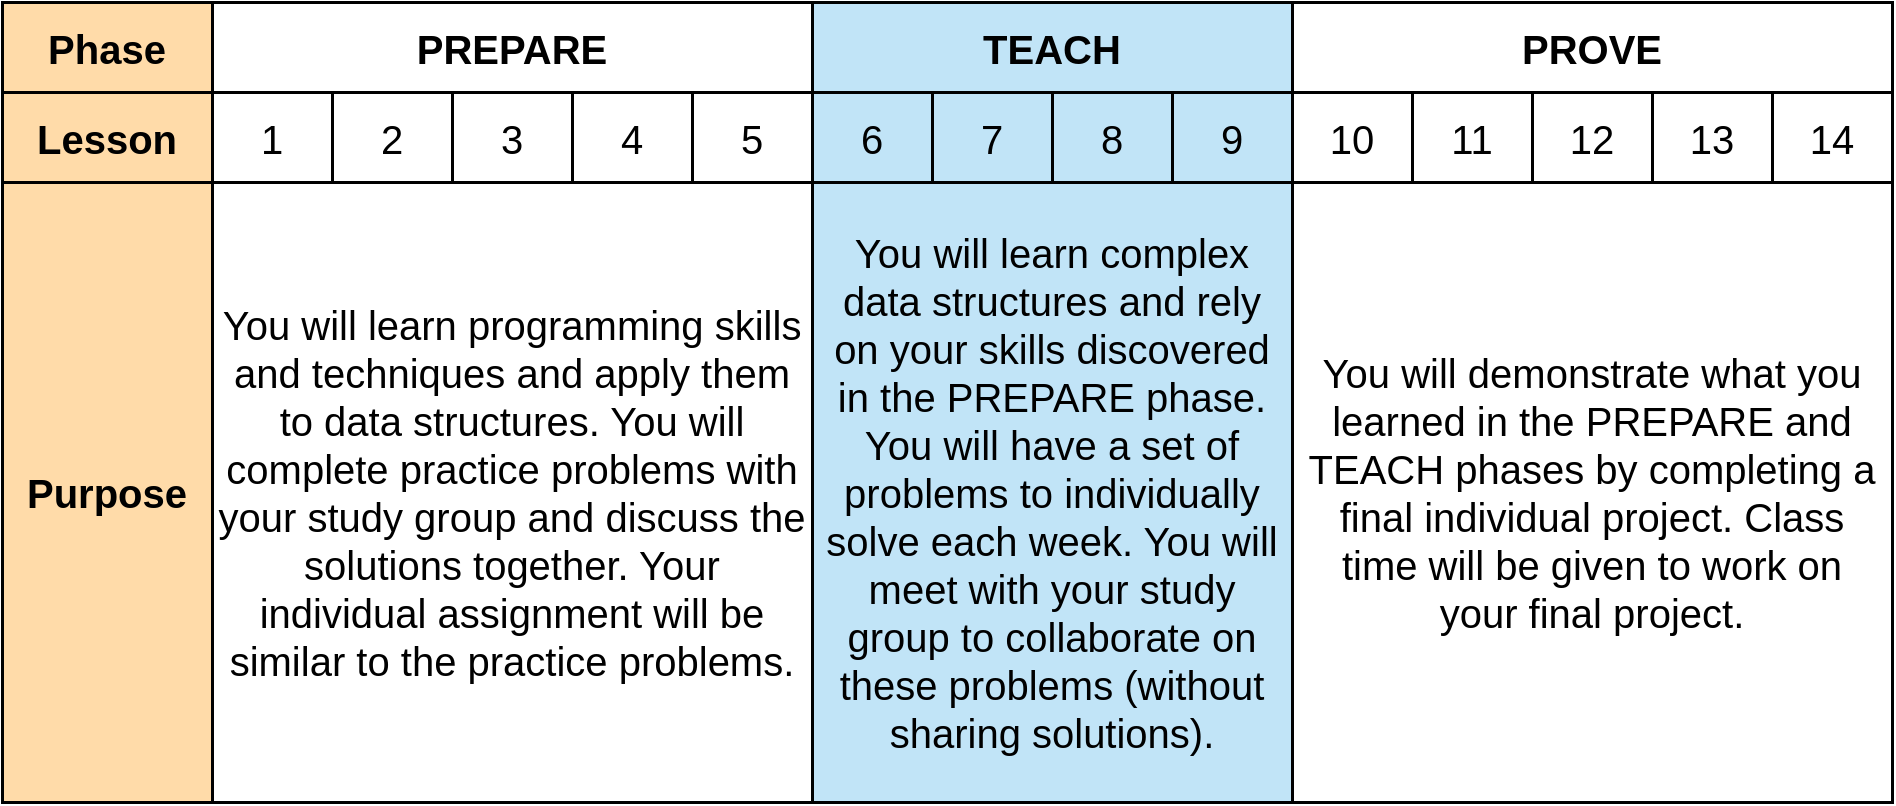 <?xml version="1.0" encoding="UTF-8"?><mxfile type="Lucidchart-Import" version="17.1.4"><diagram name="Page 1" id="0"><mxGraphModel page="1" pageWidth="1020" pageHeight="1320" grid="1" gridSize="15"><root><mxCell id="0"/><mxCell id="1" parent="0"/><UserObject label="PREPARE" lucidchartObjectId="bTFUx16rNIRS" id="2"><mxCell style="html=1;overflow=block;blockSpacing=1;whiteSpace=wrap;fontSize=20;fontColor=default;fontStyle=1;spacing=3.8;strokeOpacity=100;fillOpacity=0;fillColor=#000000;strokeWidth=1.5;" vertex="1" parent="1"><mxGeometry x="165" y="75" width="300" height="45" as="geometry"/></mxCell></UserObject><UserObject label="TEACH" lucidchartObjectId="bTFUvBlyLuMR" id="3"><mxCell style="html=1;overflow=block;blockSpacing=1;whiteSpace=wrap;fontSize=20;fontColor=default;fontStyle=1;spacing=3.8;strokeOpacity=100;fillOpacity=100;fillColor=#c1e4f7;strokeWidth=1.5;" vertex="1" parent="1"><mxGeometry x="465" y="75" width="240" height="45" as="geometry"/></mxCell></UserObject><UserObject label="PROVE" lucidchartObjectId="bTFUgWBammmq" id="4"><mxCell style="html=1;overflow=block;blockSpacing=1;whiteSpace=wrap;fontSize=20;fontColor=default;fontStyle=1;spacing=3.8;strokeOpacity=100;strokeWidth=1.5;" vertex="1" parent="1"><mxGeometry x="705" y="75" width="300" height="45" as="geometry"/></mxCell></UserObject><UserObject label="1" lucidchartObjectId="bTFUlgAV97_L" id="5"><mxCell style="html=1;overflow=block;blockSpacing=1;whiteSpace=wrap;fontSize=20;fontColor=default;spacing=3.8;strokeOpacity=100;fillOpacity=0;fillColor=#000000;strokeWidth=1.5;" vertex="1" parent="1"><mxGeometry x="165" y="120" width="60" height="45" as="geometry"/></mxCell></UserObject><UserObject label="2" lucidchartObjectId="bTFUudF_VFk1" id="6"><mxCell style="html=1;overflow=block;blockSpacing=1;whiteSpace=wrap;fontSize=20;fontColor=default;spacing=3.8;strokeOpacity=100;fillOpacity=0;fillColor=#000000;strokeWidth=1.5;" vertex="1" parent="1"><mxGeometry x="225" y="120" width="60" height="45" as="geometry"/></mxCell></UserObject><UserObject label="3" lucidchartObjectId="bTFU.nCiRm6d" id="7"><mxCell style="html=1;overflow=block;blockSpacing=1;whiteSpace=wrap;fontSize=20;fontColor=default;spacing=3.8;strokeOpacity=100;fillOpacity=0;fillColor=#000000;strokeWidth=1.5;" vertex="1" parent="1"><mxGeometry x="285" y="120" width="60" height="45" as="geometry"/></mxCell></UserObject><UserObject label="4" lucidchartObjectId="bTFUDHNgR0b3" id="8"><mxCell style="html=1;overflow=block;blockSpacing=1;whiteSpace=wrap;fontSize=20;fontColor=default;spacing=3.8;strokeOpacity=100;fillOpacity=0;fillColor=#000000;strokeWidth=1.5;" vertex="1" parent="1"><mxGeometry x="345" y="120" width="60" height="45" as="geometry"/></mxCell></UserObject><UserObject label="5" lucidchartObjectId="bTFUW5r0OUpp" id="9"><mxCell style="html=1;overflow=block;blockSpacing=1;whiteSpace=wrap;fontSize=20;fontColor=default;spacing=3.8;strokeOpacity=100;fillOpacity=0;fillColor=#000000;strokeWidth=1.5;" vertex="1" parent="1"><mxGeometry x="405" y="120" width="60" height="45" as="geometry"/></mxCell></UserObject><UserObject label="6" lucidchartObjectId="bTFUFkpZ~SFO" id="10"><mxCell style="html=1;overflow=block;blockSpacing=1;whiteSpace=wrap;fontSize=20;fontColor=default;spacing=3.8;strokeOpacity=100;fillOpacity=100;fillColor=#c1e4f7;strokeWidth=1.5;" vertex="1" parent="1"><mxGeometry x="465" y="120" width="60" height="45" as="geometry"/></mxCell></UserObject><UserObject label="7" lucidchartObjectId="bTFUODW9W3j4" id="11"><mxCell style="html=1;overflow=block;blockSpacing=1;whiteSpace=wrap;fontSize=20;fontColor=default;spacing=3.8;strokeOpacity=100;fillOpacity=100;fillColor=#c1e4f7;strokeWidth=1.5;" vertex="1" parent="1"><mxGeometry x="525" y="120" width="60" height="45" as="geometry"/></mxCell></UserObject><UserObject label="8" lucidchartObjectId="bTFURiEh8S.C" id="12"><mxCell style="html=1;overflow=block;blockSpacing=1;whiteSpace=wrap;fontSize=20;fontColor=default;spacing=3.8;strokeOpacity=100;fillOpacity=100;fillColor=#c1e4f7;strokeWidth=1.5;" vertex="1" parent="1"><mxGeometry x="585" y="120" width="60" height="45" as="geometry"/></mxCell></UserObject><UserObject label="9" lucidchartObjectId="bTFUBUNVMT3q" id="13"><mxCell style="html=1;overflow=block;blockSpacing=1;whiteSpace=wrap;fontSize=20;fontColor=default;spacing=3.8;strokeOpacity=100;fillOpacity=100;fillColor=#c1e4f7;strokeWidth=1.5;" vertex="1" parent="1"><mxGeometry x="645" y="120" width="60" height="45" as="geometry"/></mxCell></UserObject><UserObject label="10" lucidchartObjectId="bTFUV4~QZynR" id="14"><mxCell style="html=1;overflow=block;blockSpacing=1;whiteSpace=wrap;fontSize=20;fontColor=default;spacing=3.8;strokeOpacity=100;strokeWidth=1.5;" vertex="1" parent="1"><mxGeometry x="705" y="120" width="60" height="45" as="geometry"/></mxCell></UserObject><UserObject label="11" lucidchartObjectId="bTFUqYZa28I-" id="15"><mxCell style="html=1;overflow=block;blockSpacing=1;whiteSpace=wrap;fontSize=20;fontColor=default;spacing=3.8;strokeOpacity=100;strokeWidth=1.5;" vertex="1" parent="1"><mxGeometry x="765" y="120" width="60" height="45" as="geometry"/></mxCell></UserObject><UserObject label="12" lucidchartObjectId="bTFUMzEtKK7C" id="16"><mxCell style="html=1;overflow=block;blockSpacing=1;whiteSpace=wrap;fontSize=20;fontColor=default;spacing=3.8;strokeOpacity=100;strokeWidth=1.5;" vertex="1" parent="1"><mxGeometry x="825" y="120" width="60" height="45" as="geometry"/></mxCell></UserObject><UserObject label="13" lucidchartObjectId="bTFUHZQkSbUR" id="17"><mxCell style="html=1;overflow=block;blockSpacing=1;whiteSpace=wrap;fontSize=20;fontColor=default;spacing=3.8;strokeOpacity=100;strokeWidth=1.5;" vertex="1" parent="1"><mxGeometry x="885" y="120" width="60" height="45" as="geometry"/></mxCell></UserObject><UserObject label="" lucidchartObjectId="bTFU73jeyk_b" id="18"><mxCell style="html=1;overflow=block;blockSpacing=1;whiteSpace=wrap;fontSize=13;spacing=3.8;strokeOpacity=100;strokeWidth=1.5;" vertex="1" parent="1"><mxGeometry x="60" y="75" width="105" height="135" as="geometry"/></mxCell></UserObject><UserObject label="Phase" lucidchartObjectId="bTFUs_Z.hk5X" id="19"><mxCell style="html=1;overflow=block;blockSpacing=1;whiteSpace=wrap;fontSize=20;fontColor=default;fontStyle=1;spacing=3.8;strokeOpacity=100;fillOpacity=100;fillColor=#ffdba9;strokeWidth=1.5;" vertex="1" parent="1"><mxGeometry x="60" y="75" width="105" height="45" as="geometry"/></mxCell></UserObject><UserObject label="Lesson" lucidchartObjectId="bTFUrAvAZ3fw" id="20"><mxCell style="html=1;overflow=block;blockSpacing=1;whiteSpace=wrap;fontSize=20;fontColor=default;fontStyle=1;spacing=3.8;strokeOpacity=100;fillOpacity=100;fillColor=#ffdba9;strokeWidth=1.5;" vertex="1" parent="1"><mxGeometry x="60" y="120" width="105" height="45" as="geometry"/></mxCell></UserObject><UserObject label="Purpose" lucidchartObjectId="bTFU6NGc6jCu" id="21"><mxCell style="html=1;overflow=block;blockSpacing=1;whiteSpace=wrap;fontSize=20;fontColor=default;fontStyle=1;spacing=3.8;strokeOpacity=100;fillOpacity=100;fillColor=#ffdba9;strokeWidth=1.5;" vertex="1" parent="1"><mxGeometry x="60" y="165" width="105" height="310" as="geometry"/></mxCell></UserObject><UserObject label="You will learn programming skills and techniques and apply them to data structures.  You will complete practice problems with your study group and discuss the solutions together.  Your individual assignment will be similar to the practice problems." lucidchartObjectId="bTFUaQ.THsiZ" id="22"><mxCell style="html=1;overflow=block;blockSpacing=1;whiteSpace=wrap;fontSize=20;fontColor=default;spacing=3.8;strokeOpacity=100;fillOpacity=0;fillColor=#000000;strokeWidth=1.5;" vertex="1" parent="1"><mxGeometry x="165" y="165" width="300" height="310" as="geometry"/></mxCell></UserObject><UserObject label="You will learn complex data structures and rely on your skills discovered in the PREPARE phase.  You will have a set of problems to individually solve each week. You will meet with your study group to collaborate on these problems (without sharing solutions)." lucidchartObjectId="bTFU3-KBEKZv" id="23"><mxCell style="html=1;overflow=block;blockSpacing=1;whiteSpace=wrap;fontSize=20;fontColor=default;spacing=3.8;strokeOpacity=100;fillOpacity=100;fillColor=#c1e4f7;strokeWidth=1.5;" vertex="1" parent="1"><mxGeometry x="465" y="165" width="240" height="310" as="geometry"/></mxCell></UserObject><UserObject label="You will demonstrate what you learned in the PREPARE and TEACH phases by completing a final individual project.  Class time will be given to work on your final project." lucidchartObjectId="bTFUNsM0eeyG" id="24"><mxCell style="html=1;overflow=block;blockSpacing=1;whiteSpace=wrap;fontSize=20;fontColor=default;spacing=3.8;strokeOpacity=100;strokeWidth=1.5;" vertex="1" parent="1"><mxGeometry x="705" y="165" width="300" height="310" as="geometry"/></mxCell></UserObject><UserObject label="14" lucidchartObjectId="bTFUUhyHgSsV" id="25"><mxCell style="html=1;overflow=block;blockSpacing=1;whiteSpace=wrap;fontSize=20;fontColor=default;spacing=3.8;strokeOpacity=100;strokeWidth=1.5;" vertex="1" parent="1"><mxGeometry x="945" y="120" width="60" height="45" as="geometry"/></mxCell></UserObject></root></mxGraphModel></diagram></mxfile>